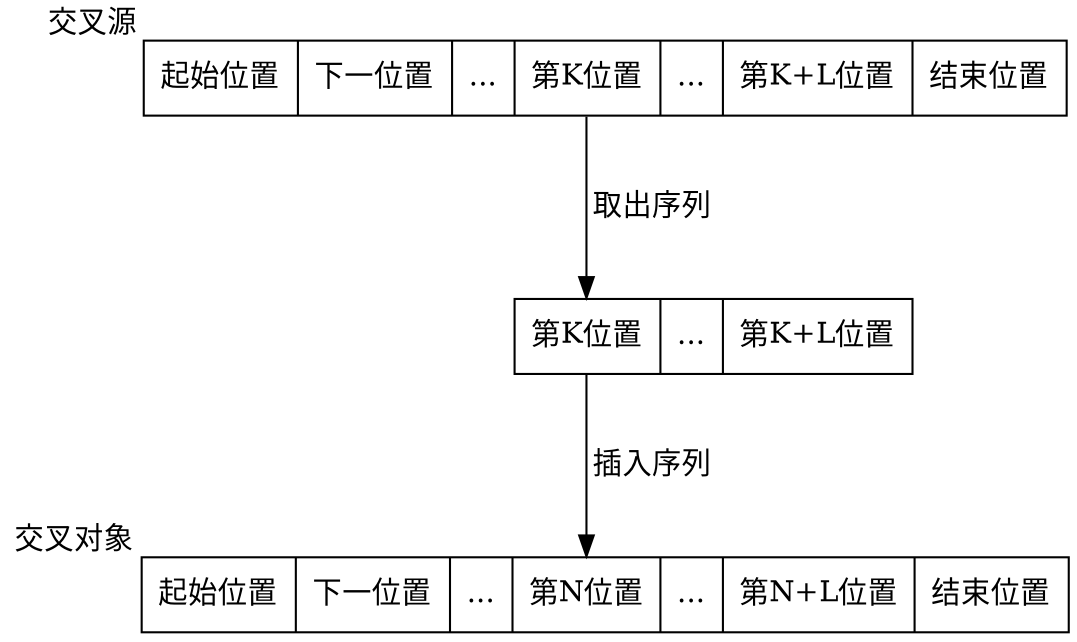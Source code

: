 digraph life {
  graph [nodesep=1,ranksep=1,ratio="compress",size=10];
  node [shape=record];
  struct1 [pos="0,2!",xlabel=" 交叉源 ",label=" 起始位置 | 下一位置 |...|<f0> 第K位置 |...|<f1> 第K+L位置 | 结束位置"];
  struct3 [pos="1,1!",label="<f0> 第K位置 |...| 第K+L位置 "];
  struct2 [pos="0,0!",xlabel=" 交叉对象 ",label=" 起始位置 | 下一位置 |...|<f0> 第N位置 |...| 第N+L位置 | 结束位置"];
  struct1:f0 -> struct3:f0 [label=" 取出序列 "];
  struct3:f0 -> struct2:f0 [label=" 插入序列 "];
}
